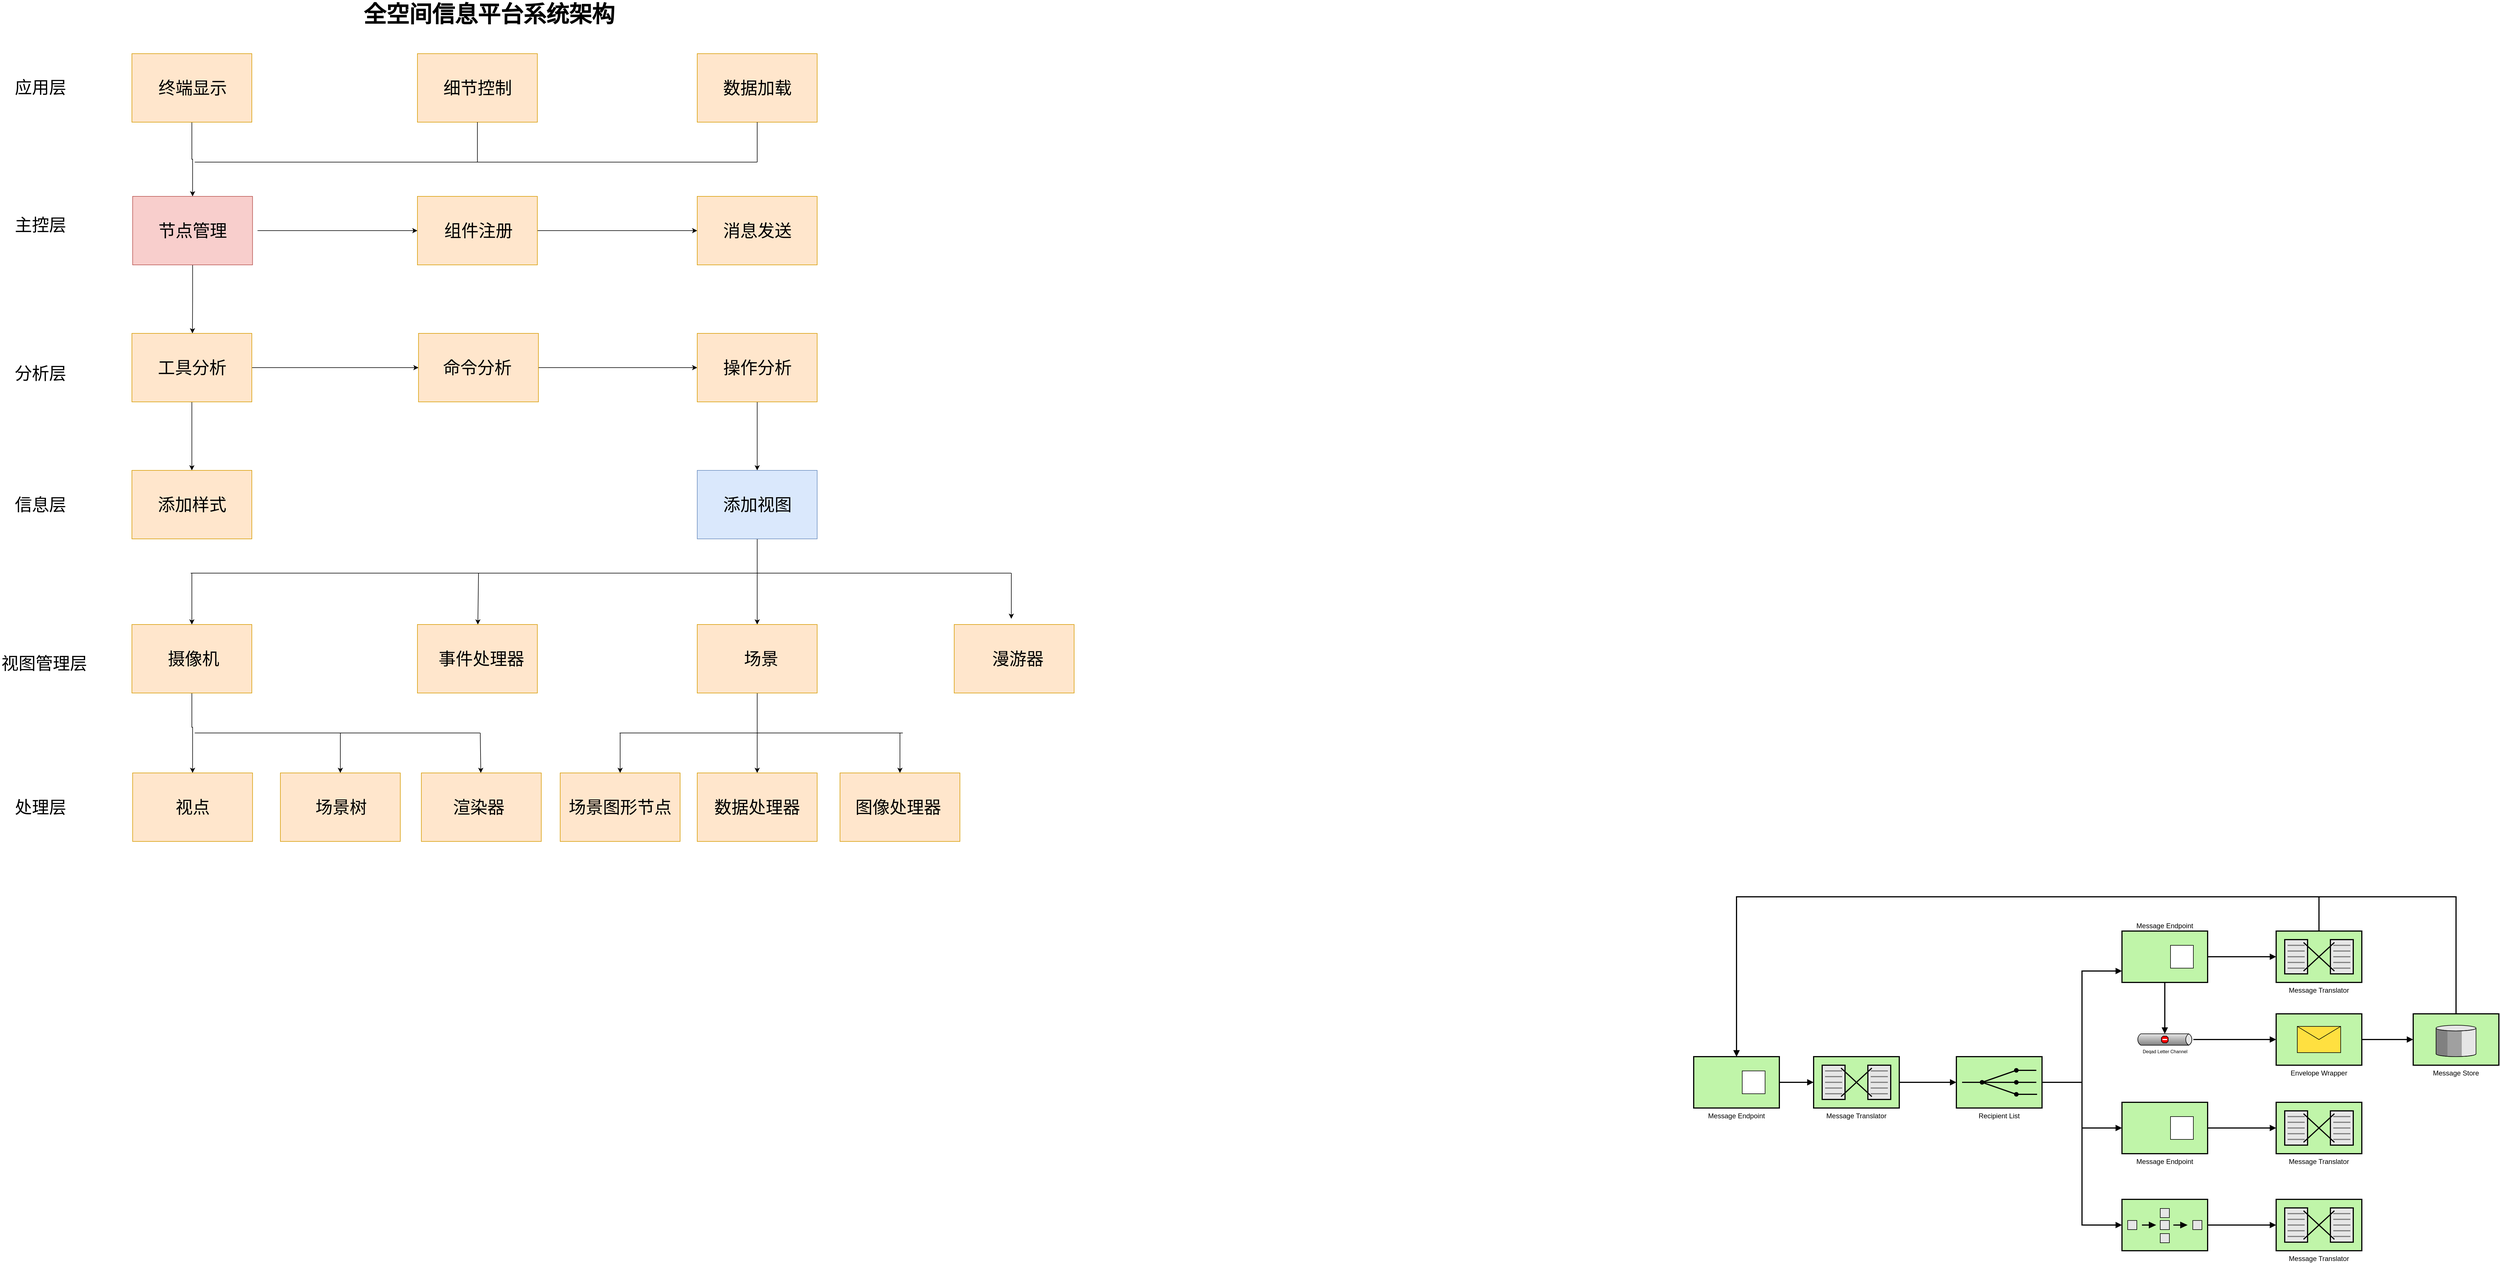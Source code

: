 <mxfile version="14.4.2" type="github">
  <diagram name="Page-1" id="74b105a0-9070-1c63-61bc-23e55f88626e">
    <mxGraphModel dx="2937" dy="1614" grid="0" gridSize="10" guides="1" tooltips="1" connect="1" arrows="1" fold="1" page="1" pageScale="1.5" pageWidth="4681" pageHeight="3300" background="none" math="0" shadow="0">
      <root>
        <mxCell id="0" style=";html=1;" />
        <mxCell id="1" style=";html=1;" parent="0" />
        <mxCell id="10b056a9c633e61c-30" value="&lt;font style=&quot;vertical-align: inherit&quot;&gt;&lt;font style=&quot;vertical-align: inherit ; font-size: 40px&quot;&gt;全空间信息平台系统架构&lt;/font&gt;&lt;/font&gt;" style="text;strokeColor=none;fillColor=none;html=1;fontSize=24;fontStyle=1;verticalAlign=middle;align=center;" parent="1" vertex="1">
          <mxGeometry x="405" y="163" width="1590" height="40" as="geometry" />
        </mxCell>
        <mxCell id="8wHAxObJRUIpus0bgVMO-2" value="&lt;font style=&quot;vertical-align: inherit; font-size: 30px;&quot;&gt;&lt;font style=&quot;vertical-align: inherit; font-size: 30px;&quot;&gt;应用层&lt;/font&gt;&lt;/font&gt;" style="text;html=1;strokeColor=none;fillColor=none;align=center;verticalAlign=middle;whiteSpace=wrap;rounded=0;fontSize=30;" vertex="1" parent="1">
          <mxGeometry x="360" y="282" width="110" height="60" as="geometry" />
        </mxCell>
        <mxCell id="8wHAxObJRUIpus0bgVMO-4" style="edgeStyle=orthogonalEdgeStyle;rounded=0;html=1;endArrow=block;endFill=1;jettySize=auto;orthogonalLoop=1;strokeWidth=2;startArrow=none;startFill=0;" edge="1" parent="1" source="8wHAxObJRUIpus0bgVMO-5" target="8wHAxObJRUIpus0bgVMO-9">
          <mxGeometry relative="1" as="geometry" />
        </mxCell>
        <mxCell id="8wHAxObJRUIpus0bgVMO-5" value="Message Translator" style="strokeWidth=2;dashed=0;align=center;fontSize=12;shape=mxgraph.eip.message_translator;fillColor=#c0f5a9;verticalLabelPosition=bottom;verticalAlign=top;" vertex="1" parent="1">
          <mxGeometry x="3520" y="2010" width="150" height="90" as="geometry" />
        </mxCell>
        <mxCell id="8wHAxObJRUIpus0bgVMO-6" style="edgeStyle=orthogonalEdgeStyle;rounded=0;html=1;endArrow=block;endFill=1;jettySize=auto;orthogonalLoop=1;strokeWidth=2;startArrow=none;startFill=0;" edge="1" parent="1" source="8wHAxObJRUIpus0bgVMO-9" target="8wHAxObJRUIpus0bgVMO-16">
          <mxGeometry relative="1" as="geometry">
            <Array as="points">
              <mxPoint x="3990" y="2055" />
              <mxPoint x="3990" y="1860" />
            </Array>
          </mxGeometry>
        </mxCell>
        <mxCell id="8wHAxObJRUIpus0bgVMO-7" style="edgeStyle=orthogonalEdgeStyle;rounded=0;html=1;endArrow=block;endFill=1;jettySize=auto;orthogonalLoop=1;strokeWidth=2;startArrow=none;startFill=0;" edge="1" parent="1" source="8wHAxObJRUIpus0bgVMO-9" target="8wHAxObJRUIpus0bgVMO-19">
          <mxGeometry relative="1" as="geometry" />
        </mxCell>
        <mxCell id="8wHAxObJRUIpus0bgVMO-8" style="edgeStyle=orthogonalEdgeStyle;rounded=0;html=1;endArrow=block;endFill=1;jettySize=auto;orthogonalLoop=1;strokeWidth=2;startArrow=none;startFill=0;" edge="1" parent="1" source="8wHAxObJRUIpus0bgVMO-9" target="8wHAxObJRUIpus0bgVMO-28">
          <mxGeometry relative="1" as="geometry">
            <Array as="points">
              <mxPoint x="3990" y="2055" />
              <mxPoint x="3990" y="2305" />
            </Array>
          </mxGeometry>
        </mxCell>
        <mxCell id="8wHAxObJRUIpus0bgVMO-9" value="Recipient List" style="strokeWidth=2;dashed=0;align=center;fontSize=12;fillColor=#c0f5a9;verticalLabelPosition=bottom;verticalAlign=top;shape=mxgraph.eip.recipient_list;" vertex="1" parent="1">
          <mxGeometry x="3770" y="2010" width="150" height="90" as="geometry" />
        </mxCell>
        <mxCell id="8wHAxObJRUIpus0bgVMO-10" style="edgeStyle=orthogonalEdgeStyle;rounded=0;html=1;endArrow=block;endFill=1;jettySize=auto;orthogonalLoop=1;strokeWidth=2;startArrow=none;startFill=0;" edge="1" parent="1" source="8wHAxObJRUIpus0bgVMO-11" target="8wHAxObJRUIpus0bgVMO-5">
          <mxGeometry relative="1" as="geometry" />
        </mxCell>
        <mxCell id="8wHAxObJRUIpus0bgVMO-11" value="Message Endpoint" style="strokeWidth=2;dashed=0;align=center;fontSize=12;shape=rect;verticalLabelPosition=bottom;verticalAlign=top;fillColor=#c0f5a9" vertex="1" parent="1">
          <mxGeometry x="3310" y="2010" width="150" height="90" as="geometry" />
        </mxCell>
        <mxCell id="8wHAxObJRUIpus0bgVMO-12" value="" style="strokeWidth=1;dashed=0;align=center;fontSize=8;shape=rect;fillColor=#ffffff;strokeColor=#000000;" vertex="1" parent="8wHAxObJRUIpus0bgVMO-11">
          <mxGeometry x="85" y="25" width="40" height="40" as="geometry" />
        </mxCell>
        <mxCell id="8wHAxObJRUIpus0bgVMO-13" style="edgeStyle=orthogonalEdgeStyle;rounded=0;html=1;endArrow=block;endFill=1;jettySize=auto;orthogonalLoop=1;strokeWidth=2;startArrow=none;startFill=0;" edge="1" parent="1" source="8wHAxObJRUIpus0bgVMO-16" target="8wHAxObJRUIpus0bgVMO-21">
          <mxGeometry relative="1" as="geometry" />
        </mxCell>
        <mxCell id="8wHAxObJRUIpus0bgVMO-14" style="edgeStyle=orthogonalEdgeStyle;rounded=0;html=1;endArrow=block;endFill=1;jettySize=auto;orthogonalLoop=1;strokeWidth=2;startArrow=none;startFill=0;" edge="1" parent="1" source="8wHAxObJRUIpus0bgVMO-16" target="8wHAxObJRUIpus0bgVMO-24">
          <mxGeometry relative="1" as="geometry" />
        </mxCell>
        <mxCell id="8wHAxObJRUIpus0bgVMO-15" style="edgeStyle=orthogonalEdgeStyle;rounded=0;html=1;endArrow=block;endFill=1;jettySize=auto;orthogonalLoop=1;strokeWidth=2;startArrow=none;startFill=0;" edge="1" parent="1" source="8wHAxObJRUIpus0bgVMO-21" target="8wHAxObJRUIpus0bgVMO-11">
          <mxGeometry relative="1" as="geometry">
            <Array as="points">
              <mxPoint x="4405" y="1730" />
              <mxPoint x="3385" y="1730" />
            </Array>
          </mxGeometry>
        </mxCell>
        <mxCell id="8wHAxObJRUIpus0bgVMO-16" value="Message Endpoint" style="strokeWidth=2;dashed=0;align=center;fontSize=12;shape=rect;verticalLabelPosition=top;verticalAlign=bottom;fillColor=#c0f5a9;labelPosition=center;" vertex="1" parent="1">
          <mxGeometry x="4060" y="1790" width="150" height="90" as="geometry" />
        </mxCell>
        <mxCell id="8wHAxObJRUIpus0bgVMO-17" value="" style="strokeWidth=1;dashed=0;align=center;fontSize=8;shape=rect;fillColor=#ffffff;strokeColor=#000000;" vertex="1" parent="8wHAxObJRUIpus0bgVMO-16">
          <mxGeometry x="85" y="25" width="40" height="40" as="geometry" />
        </mxCell>
        <mxCell id="8wHAxObJRUIpus0bgVMO-18" style="edgeStyle=orthogonalEdgeStyle;rounded=0;html=1;endArrow=block;endFill=1;jettySize=auto;orthogonalLoop=1;strokeWidth=2;startArrow=none;startFill=0;" edge="1" parent="1" source="8wHAxObJRUIpus0bgVMO-19" target="8wHAxObJRUIpus0bgVMO-22">
          <mxGeometry relative="1" as="geometry" />
        </mxCell>
        <mxCell id="8wHAxObJRUIpus0bgVMO-19" value="Message Endpoint" style="strokeWidth=2;dashed=0;align=center;fontSize=12;shape=rect;verticalLabelPosition=bottom;verticalAlign=top;fillColor=#c0f5a9" vertex="1" parent="1">
          <mxGeometry x="4060" y="2090" width="150" height="90" as="geometry" />
        </mxCell>
        <mxCell id="8wHAxObJRUIpus0bgVMO-20" value="" style="strokeWidth=1;dashed=0;align=center;fontSize=8;shape=rect" vertex="1" parent="8wHAxObJRUIpus0bgVMO-19">
          <mxGeometry x="85" y="25" width="40" height="40" as="geometry" />
        </mxCell>
        <mxCell id="8wHAxObJRUIpus0bgVMO-21" value="Message Translator" style="strokeWidth=2;dashed=0;align=center;fontSize=12;shape=mxgraph.eip.message_translator;fillColor=#c0f5a9;verticalLabelPosition=bottom;verticalAlign=top;" vertex="1" parent="1">
          <mxGeometry x="4330" y="1790" width="150" height="90" as="geometry" />
        </mxCell>
        <mxCell id="8wHAxObJRUIpus0bgVMO-22" value="Message Translator" style="strokeWidth=2;dashed=0;align=center;fontSize=12;shape=mxgraph.eip.message_translator;fillColor=#c0f5a9;verticalLabelPosition=bottom;verticalAlign=top;" vertex="1" parent="1">
          <mxGeometry x="4330" y="2090" width="150" height="90" as="geometry" />
        </mxCell>
        <mxCell id="8wHAxObJRUIpus0bgVMO-23" style="edgeStyle=orthogonalEdgeStyle;rounded=0;html=1;endArrow=block;endFill=1;jettySize=auto;orthogonalLoop=1;strokeWidth=2;startArrow=none;startFill=0;" edge="1" parent="1" source="8wHAxObJRUIpus0bgVMO-24" target="8wHAxObJRUIpus0bgVMO-26">
          <mxGeometry relative="1" as="geometry" />
        </mxCell>
        <mxCell id="8wHAxObJRUIpus0bgVMO-24" value="Deqad Letter Channel" style="strokeWidth=1;dashed=0;align=center;html=1;fontSize=8;shape=mxgraph.eip.deadLetterChannel;verticalLabelPosition=bottom;labelBackgroundColor=#ffffff;verticalAlign=top;" vertex="1" parent="1">
          <mxGeometry x="4085" y="1970" width="100" height="20" as="geometry" />
        </mxCell>
        <mxCell id="8wHAxObJRUIpus0bgVMO-25" style="edgeStyle=orthogonalEdgeStyle;rounded=0;html=1;endArrow=block;endFill=1;jettySize=auto;orthogonalLoop=1;strokeWidth=2;startArrow=none;startFill=0;" edge="1" parent="1" source="8wHAxObJRUIpus0bgVMO-26" target="8wHAxObJRUIpus0bgVMO-30">
          <mxGeometry relative="1" as="geometry" />
        </mxCell>
        <mxCell id="8wHAxObJRUIpus0bgVMO-26" value="Envelope Wrapper" style="strokeWidth=2;dashed=0;align=center;fontSize=12;fillColor=#c0f5a9;verticalLabelPosition=bottom;verticalAlign=top;shape=mxgraph.eip.envelope_wrapper;horizontal=1;" vertex="1" parent="1">
          <mxGeometry x="4330" y="1935" width="150" height="90" as="geometry" />
        </mxCell>
        <mxCell id="8wHAxObJRUIpus0bgVMO-27" style="edgeStyle=orthogonalEdgeStyle;rounded=0;html=1;endArrow=block;endFill=1;jettySize=auto;orthogonalLoop=1;strokeWidth=2;startArrow=none;startFill=0;" edge="1" parent="1" source="8wHAxObJRUIpus0bgVMO-28" target="8wHAxObJRUIpus0bgVMO-31">
          <mxGeometry relative="1" as="geometry" />
        </mxCell>
        <mxCell id="8wHAxObJRUIpus0bgVMO-28" value="" style="strokeWidth=2;dashed=0;align=center;fontSize=12;fillColor=#c0f5a9;verticalLabelPosition=bottom;verticalAlign=top;shape=mxgraph.eip.composed_message_processor;" vertex="1" parent="1">
          <mxGeometry x="4060" y="2260" width="150" height="90" as="geometry" />
        </mxCell>
        <mxCell id="8wHAxObJRUIpus0bgVMO-29" style="edgeStyle=orthogonalEdgeStyle;rounded=0;html=1;endArrow=block;endFill=1;jettySize=auto;orthogonalLoop=1;fontSize=12;strokeWidth=2;startArrow=none;startFill=0;" edge="1" parent="1" source="8wHAxObJRUIpus0bgVMO-30" target="8wHAxObJRUIpus0bgVMO-11">
          <mxGeometry relative="1" as="geometry">
            <Array as="points">
              <mxPoint x="4645" y="1730" />
              <mxPoint x="3385" y="1730" />
            </Array>
          </mxGeometry>
        </mxCell>
        <mxCell id="8wHAxObJRUIpus0bgVMO-30" value="Message Store" style="strokeWidth=2;dashed=0;align=center;fontSize=12;verticalLabelPosition=bottom;verticalAlign=top;shape=mxgraph.eip.message_store;fillColor=#c0f5a9" vertex="1" parent="1">
          <mxGeometry x="4570" y="1935" width="150" height="90" as="geometry" />
        </mxCell>
        <mxCell id="8wHAxObJRUIpus0bgVMO-31" value="Message Translator" style="strokeWidth=2;dashed=0;align=center;fontSize=12;shape=mxgraph.eip.message_translator;fillColor=#c0f5a9;verticalLabelPosition=bottom;verticalAlign=top;" vertex="1" parent="1">
          <mxGeometry x="4330" y="2260" width="150" height="90" as="geometry" />
        </mxCell>
        <mxCell id="8wHAxObJRUIpus0bgVMO-85" style="edgeStyle=orthogonalEdgeStyle;rounded=0;orthogonalLoop=1;jettySize=auto;html=1;entryX=0.5;entryY=0;entryDx=0;entryDy=0;fontSize=30;" edge="1" parent="1" source="8wHAxObJRUIpus0bgVMO-32" target="8wHAxObJRUIpus0bgVMO-42">
          <mxGeometry relative="1" as="geometry" />
        </mxCell>
        <mxCell id="8wHAxObJRUIpus0bgVMO-32" value="" style="rounded=0;whiteSpace=wrap;html=1;fontSize=30;fillColor=#ffe6cc;strokeColor=#d79b00;" vertex="1" parent="1">
          <mxGeometry x="575" y="253" width="210" height="120" as="geometry" />
        </mxCell>
        <mxCell id="8wHAxObJRUIpus0bgVMO-35" value="" style="rounded=0;whiteSpace=wrap;html=1;fontSize=30;fillColor=#ffe6cc;strokeColor=#d79b00;" vertex="1" parent="1">
          <mxGeometry x="1565" y="253" width="210" height="120" as="geometry" />
        </mxCell>
        <mxCell id="8wHAxObJRUIpus0bgVMO-36" value="" style="rounded=0;whiteSpace=wrap;html=1;fontSize=30;fillColor=#ffe6cc;strokeColor=#d79b00;" vertex="1" parent="1">
          <mxGeometry x="1075" y="253" width="210" height="120" as="geometry" />
        </mxCell>
        <mxCell id="8wHAxObJRUIpus0bgVMO-37" value="终端显示" style="text;html=1;strokeColor=none;fillColor=none;align=center;verticalAlign=middle;whiteSpace=wrap;rounded=0;fontSize=30;" vertex="1" parent="1">
          <mxGeometry x="615" y="303" width="132.5" height="20" as="geometry" />
        </mxCell>
        <mxCell id="8wHAxObJRUIpus0bgVMO-38" value="细节控制" style="text;html=1;strokeColor=none;fillColor=none;align=center;verticalAlign=middle;whiteSpace=wrap;rounded=0;fontSize=30;" vertex="1" parent="1">
          <mxGeometry x="1118.75" y="303" width="122.5" height="20" as="geometry" />
        </mxCell>
        <mxCell id="8wHAxObJRUIpus0bgVMO-39" value="数据加载" style="text;html=1;align=center;verticalAlign=middle;whiteSpace=wrap;rounded=0;fontSize=30;" vertex="1" parent="1">
          <mxGeometry x="1608.75" y="303" width="122.5" height="20" as="geometry" />
        </mxCell>
        <mxCell id="8wHAxObJRUIpus0bgVMO-40" value="&lt;font style=&quot;vertical-align: inherit ; font-size: 30px&quot;&gt;&lt;font style=&quot;vertical-align: inherit ; font-size: 30px&quot;&gt;主控层&lt;/font&gt;&lt;/font&gt;" style="text;html=1;strokeColor=none;fillColor=none;align=center;verticalAlign=middle;whiteSpace=wrap;rounded=0;fontSize=30;" vertex="1" parent="1">
          <mxGeometry x="360" y="523" width="110" height="60" as="geometry" />
        </mxCell>
        <mxCell id="8wHAxObJRUIpus0bgVMO-56" style="edgeStyle=orthogonalEdgeStyle;rounded=0;orthogonalLoop=1;jettySize=auto;html=1;fontSize=30;" edge="1" parent="1" source="8wHAxObJRUIpus0bgVMO-42">
          <mxGeometry relative="1" as="geometry">
            <mxPoint x="681" y="743" as="targetPoint" />
          </mxGeometry>
        </mxCell>
        <mxCell id="8wHAxObJRUIpus0bgVMO-42" value="" style="rounded=0;whiteSpace=wrap;html=1;fontSize=30;fillColor=#f8cecc;strokeColor=#b85450;" vertex="1" parent="1">
          <mxGeometry x="576.25" y="503" width="210" height="120" as="geometry" />
        </mxCell>
        <mxCell id="8wHAxObJRUIpus0bgVMO-43" value="节点管理" style="text;html=1;strokeColor=none;fillColor=none;align=center;verticalAlign=middle;whiteSpace=wrap;rounded=0;fontSize=30;" vertex="1" parent="1">
          <mxGeometry x="615" y="553" width="132.5" height="20" as="geometry" />
        </mxCell>
        <mxCell id="8wHAxObJRUIpus0bgVMO-47" value="" style="endArrow=none;html=1;fontSize=30;" edge="1" parent="1">
          <mxGeometry width="50" height="50" relative="1" as="geometry">
            <mxPoint x="685" y="443" as="sourcePoint" />
            <mxPoint x="1670" y="443" as="targetPoint" />
          </mxGeometry>
        </mxCell>
        <mxCell id="8wHAxObJRUIpus0bgVMO-49" value="" style="endArrow=classic;html=1;fontSize=30;entryX=0;entryY=0.5;entryDx=0;entryDy=0;" edge="1" parent="1" target="8wHAxObJRUIpus0bgVMO-50">
          <mxGeometry width="50" height="50" relative="1" as="geometry">
            <mxPoint x="795" y="563" as="sourcePoint" />
            <mxPoint x="1045" y="563" as="targetPoint" />
          </mxGeometry>
        </mxCell>
        <mxCell id="8wHAxObJRUIpus0bgVMO-53" style="edgeStyle=orthogonalEdgeStyle;rounded=0;orthogonalLoop=1;jettySize=auto;html=1;fontSize=30;" edge="1" parent="1" source="8wHAxObJRUIpus0bgVMO-50">
          <mxGeometry relative="1" as="geometry">
            <mxPoint x="1565" y="563" as="targetPoint" />
          </mxGeometry>
        </mxCell>
        <mxCell id="8wHAxObJRUIpus0bgVMO-50" value="" style="rounded=0;whiteSpace=wrap;html=1;fontSize=30;fillColor=#ffe6cc;strokeColor=#d79b00;" vertex="1" parent="1">
          <mxGeometry x="1075" y="503" width="210" height="120" as="geometry" />
        </mxCell>
        <mxCell id="8wHAxObJRUIpus0bgVMO-52" value="组件注册" style="text;html=1;strokeColor=none;fillColor=none;align=center;verticalAlign=middle;whiteSpace=wrap;rounded=0;fontSize=30;" vertex="1" parent="1">
          <mxGeometry x="1118.75" y="553" width="126.25" height="20" as="geometry" />
        </mxCell>
        <mxCell id="8wHAxObJRUIpus0bgVMO-54" value="" style="rounded=0;whiteSpace=wrap;html=1;fontSize=30;fillColor=#ffe6cc;strokeColor=#d79b00;" vertex="1" parent="1">
          <mxGeometry x="1565" y="503" width="210" height="120" as="geometry" />
        </mxCell>
        <mxCell id="8wHAxObJRUIpus0bgVMO-55" value="消息发送" style="text;html=1;align=center;verticalAlign=middle;whiteSpace=wrap;rounded=0;fontSize=30;" vertex="1" parent="1">
          <mxGeometry x="1608.75" y="553" width="122.5" height="20" as="geometry" />
        </mxCell>
        <mxCell id="8wHAxObJRUIpus0bgVMO-69" style="edgeStyle=orthogonalEdgeStyle;rounded=0;orthogonalLoop=1;jettySize=auto;html=1;fontSize=30;" edge="1" parent="1" source="8wHAxObJRUIpus0bgVMO-57" target="8wHAxObJRUIpus0bgVMO-67">
          <mxGeometry relative="1" as="geometry" />
        </mxCell>
        <mxCell id="8wHAxObJRUIpus0bgVMO-78" style="edgeStyle=orthogonalEdgeStyle;rounded=0;orthogonalLoop=1;jettySize=auto;html=1;fontSize=30;" edge="1" parent="1" source="8wHAxObJRUIpus0bgVMO-57">
          <mxGeometry relative="1" as="geometry">
            <mxPoint x="680" y="983" as="targetPoint" />
          </mxGeometry>
        </mxCell>
        <mxCell id="8wHAxObJRUIpus0bgVMO-57" value="" style="rounded=0;whiteSpace=wrap;html=1;fontSize=30;fillColor=#ffe6cc;strokeColor=#d79b00;" vertex="1" parent="1">
          <mxGeometry x="575" y="743" width="210" height="120" as="geometry" />
        </mxCell>
        <mxCell id="8wHAxObJRUIpus0bgVMO-58" value="工具分析" style="text;html=1;strokeColor=none;fillColor=none;align=center;verticalAlign=middle;whiteSpace=wrap;rounded=0;fontSize=30;" vertex="1" parent="1">
          <mxGeometry x="613.75" y="793" width="132.5" height="20" as="geometry" />
        </mxCell>
        <mxCell id="8wHAxObJRUIpus0bgVMO-66" value="&lt;font style=&quot;vertical-align: inherit ; font-size: 30px&quot;&gt;&lt;font style=&quot;vertical-align: inherit ; font-size: 30px&quot;&gt;分析层&lt;/font&gt;&lt;/font&gt;" style="text;html=1;strokeColor=none;fillColor=none;align=center;verticalAlign=middle;whiteSpace=wrap;rounded=0;fontSize=30;" vertex="1" parent="1">
          <mxGeometry x="360" y="783" width="110" height="60" as="geometry" />
        </mxCell>
        <mxCell id="8wHAxObJRUIpus0bgVMO-71" style="edgeStyle=orthogonalEdgeStyle;rounded=0;orthogonalLoop=1;jettySize=auto;html=1;entryX=0;entryY=0.5;entryDx=0;entryDy=0;fontSize=30;" edge="1" parent="1" source="8wHAxObJRUIpus0bgVMO-67" target="8wHAxObJRUIpus0bgVMO-68">
          <mxGeometry relative="1" as="geometry" />
        </mxCell>
        <mxCell id="8wHAxObJRUIpus0bgVMO-67" value="" style="rounded=0;whiteSpace=wrap;html=1;fontSize=30;fillColor=#ffe6cc;strokeColor=#d79b00;" vertex="1" parent="1">
          <mxGeometry x="1076.88" y="743" width="210" height="120" as="geometry" />
        </mxCell>
        <mxCell id="8wHAxObJRUIpus0bgVMO-82" style="edgeStyle=orthogonalEdgeStyle;rounded=0;orthogonalLoop=1;jettySize=auto;html=1;entryX=0.5;entryY=0;entryDx=0;entryDy=0;fontSize=30;" edge="1" parent="1" source="8wHAxObJRUIpus0bgVMO-68" target="8wHAxObJRUIpus0bgVMO-79">
          <mxGeometry relative="1" as="geometry" />
        </mxCell>
        <mxCell id="8wHAxObJRUIpus0bgVMO-68" value="" style="rounded=0;whiteSpace=wrap;html=1;fontSize=30;fillColor=#ffe6cc;strokeColor=#d79b00;" vertex="1" parent="1">
          <mxGeometry x="1565" y="743" width="210" height="120" as="geometry" />
        </mxCell>
        <mxCell id="8wHAxObJRUIpus0bgVMO-70" value="命令分析" style="text;html=1;strokeColor=none;fillColor=none;align=center;verticalAlign=middle;whiteSpace=wrap;rounded=0;fontSize=30;" vertex="1" parent="1">
          <mxGeometry x="1116.88" y="793" width="126.25" height="20" as="geometry" />
        </mxCell>
        <mxCell id="8wHAxObJRUIpus0bgVMO-72" value="操作分析" style="text;html=1;align=center;verticalAlign=middle;whiteSpace=wrap;rounded=0;fontSize=30;" vertex="1" parent="1">
          <mxGeometry x="1608.75" y="793" width="122.5" height="20" as="geometry" />
        </mxCell>
        <mxCell id="8wHAxObJRUIpus0bgVMO-74" value="&lt;font style=&quot;vertical-align: inherit ; font-size: 30px&quot;&gt;&lt;font style=&quot;vertical-align: inherit ; font-size: 30px&quot;&gt;信息层&lt;/font&gt;&lt;/font&gt;" style="text;html=1;strokeColor=none;fillColor=none;align=center;verticalAlign=middle;whiteSpace=wrap;rounded=0;fontSize=30;" vertex="1" parent="1">
          <mxGeometry x="360" y="1013" width="110" height="60" as="geometry" />
        </mxCell>
        <mxCell id="8wHAxObJRUIpus0bgVMO-75" value="" style="rounded=0;whiteSpace=wrap;html=1;fontSize=30;fillColor=#ffe6cc;strokeColor=#d79b00;" vertex="1" parent="1">
          <mxGeometry x="575" y="983" width="210" height="120" as="geometry" />
        </mxCell>
        <mxCell id="8wHAxObJRUIpus0bgVMO-76" value="添加样式" style="text;html=1;strokeColor=none;fillColor=none;align=center;verticalAlign=middle;whiteSpace=wrap;rounded=0;fontSize=30;" vertex="1" parent="1">
          <mxGeometry x="613.75" y="1033" width="132.5" height="20" as="geometry" />
        </mxCell>
        <mxCell id="8wHAxObJRUIpus0bgVMO-86" style="edgeStyle=orthogonalEdgeStyle;rounded=0;orthogonalLoop=1;jettySize=auto;html=1;fontSize=30;entryX=0.5;entryY=0;entryDx=0;entryDy=0;" edge="1" parent="1" source="8wHAxObJRUIpus0bgVMO-79" target="8wHAxObJRUIpus0bgVMO-90">
          <mxGeometry relative="1" as="geometry">
            <mxPoint x="1670" y="1213" as="targetPoint" />
          </mxGeometry>
        </mxCell>
        <mxCell id="8wHAxObJRUIpus0bgVMO-79" value="" style="rounded=0;whiteSpace=wrap;html=1;fontSize=30;fillColor=#dae8fc;strokeColor=#6c8ebf;" vertex="1" parent="1">
          <mxGeometry x="1565" y="983" width="210" height="120" as="geometry" />
        </mxCell>
        <mxCell id="8wHAxObJRUIpus0bgVMO-81" value="添加视图" style="text;html=1;align=center;verticalAlign=middle;whiteSpace=wrap;rounded=0;fontSize=30;" vertex="1" parent="1">
          <mxGeometry x="1608.75" y="1033" width="122.5" height="20" as="geometry" />
        </mxCell>
        <mxCell id="8wHAxObJRUIpus0bgVMO-83" value="" style="endArrow=none;html=1;fontSize=30;entryX=0.5;entryY=1;entryDx=0;entryDy=0;" edge="1" parent="1" target="8wHAxObJRUIpus0bgVMO-36">
          <mxGeometry width="50" height="50" relative="1" as="geometry">
            <mxPoint x="1180" y="443" as="sourcePoint" />
            <mxPoint x="1395" y="693" as="targetPoint" />
          </mxGeometry>
        </mxCell>
        <mxCell id="8wHAxObJRUIpus0bgVMO-84" value="" style="endArrow=none;html=1;fontSize=30;entryX=0.5;entryY=1;entryDx=0;entryDy=0;" edge="1" parent="1" target="8wHAxObJRUIpus0bgVMO-35">
          <mxGeometry width="50" height="50" relative="1" as="geometry">
            <mxPoint x="1670" y="443" as="sourcePoint" />
            <mxPoint x="1190" y="383" as="targetPoint" />
          </mxGeometry>
        </mxCell>
        <mxCell id="8wHAxObJRUIpus0bgVMO-87" value="&lt;font style=&quot;vertical-align: inherit ; font-size: 30px&quot;&gt;&lt;font style=&quot;vertical-align: inherit ; font-size: 30px&quot;&gt;视图管理层&lt;/font&gt;&lt;/font&gt;" style="text;html=1;strokeColor=none;fillColor=none;align=center;verticalAlign=middle;whiteSpace=wrap;rounded=0;fontSize=30;" vertex="1" parent="1">
          <mxGeometry x="344" y="1291" width="155" height="60" as="geometry" />
        </mxCell>
        <mxCell id="8wHAxObJRUIpus0bgVMO-103" style="edgeStyle=orthogonalEdgeStyle;rounded=0;orthogonalLoop=1;jettySize=auto;html=1;entryX=0.5;entryY=0;entryDx=0;entryDy=0;fontSize=30;" edge="1" parent="1" source="8wHAxObJRUIpus0bgVMO-88" target="8wHAxObJRUIpus0bgVMO-102">
          <mxGeometry relative="1" as="geometry">
            <Array as="points">
              <mxPoint x="680" y="1433" />
            </Array>
          </mxGeometry>
        </mxCell>
        <mxCell id="8wHAxObJRUIpus0bgVMO-88" value="" style="rounded=0;whiteSpace=wrap;html=1;fontSize=30;fillColor=#ffe6cc;strokeColor=#d79b00;" vertex="1" parent="1">
          <mxGeometry x="575" y="1253" width="210" height="120" as="geometry" />
        </mxCell>
        <mxCell id="8wHAxObJRUIpus0bgVMO-89" value="" style="rounded=0;whiteSpace=wrap;html=1;fontSize=30;fillColor=#ffe6cc;strokeColor=#d79b00;" vertex="1" parent="1">
          <mxGeometry x="1075" y="1253" width="210" height="120" as="geometry" />
        </mxCell>
        <mxCell id="8wHAxObJRUIpus0bgVMO-113" style="edgeStyle=orthogonalEdgeStyle;rounded=0;orthogonalLoop=1;jettySize=auto;html=1;fontSize=30;entryX=0.5;entryY=0;entryDx=0;entryDy=0;" edge="1" parent="1" source="8wHAxObJRUIpus0bgVMO-90" target="8wHAxObJRUIpus0bgVMO-114">
          <mxGeometry relative="1" as="geometry">
            <mxPoint x="1670" y="1523" as="targetPoint" />
          </mxGeometry>
        </mxCell>
        <mxCell id="8wHAxObJRUIpus0bgVMO-90" value="" style="rounded=0;whiteSpace=wrap;html=1;fontSize=30;fillColor=#ffe6cc;strokeColor=#d79b00;" vertex="1" parent="1">
          <mxGeometry x="1565" y="1253" width="210" height="120" as="geometry" />
        </mxCell>
        <mxCell id="8wHAxObJRUIpus0bgVMO-91" value="" style="rounded=0;whiteSpace=wrap;html=1;fontSize=30;fillColor=#ffe6cc;strokeColor=#d79b00;" vertex="1" parent="1">
          <mxGeometry x="2015" y="1253" width="210" height="120" as="geometry" />
        </mxCell>
        <mxCell id="8wHAxObJRUIpus0bgVMO-93" value="事件处理器" style="text;html=1;strokeColor=none;fillColor=none;align=center;verticalAlign=middle;whiteSpace=wrap;rounded=0;fontSize=30;" vertex="1" parent="1">
          <mxGeometry x="1108.75" y="1303" width="156.25" height="20" as="geometry" />
        </mxCell>
        <mxCell id="8wHAxObJRUIpus0bgVMO-94" value="场景" style="text;html=1;strokeColor=none;fillColor=none;align=center;verticalAlign=middle;whiteSpace=wrap;rounded=0;fontSize=30;" vertex="1" parent="1">
          <mxGeometry x="1598.75" y="1303" width="156.25" height="20" as="geometry" />
        </mxCell>
        <mxCell id="8wHAxObJRUIpus0bgVMO-95" value="漫游器" style="text;html=1;align=center;verticalAlign=middle;whiteSpace=wrap;rounded=0;fontSize=30;" vertex="1" parent="1">
          <mxGeometry x="2065" y="1303" width="122.5" height="20" as="geometry" />
        </mxCell>
        <mxCell id="8wHAxObJRUIpus0bgVMO-96" value="" style="endArrow=none;html=1;fontSize=30;" edge="1" parent="1">
          <mxGeometry width="50" height="50" relative="1" as="geometry">
            <mxPoint x="678" y="1163" as="sourcePoint" />
            <mxPoint x="2115" y="1163" as="targetPoint" />
          </mxGeometry>
        </mxCell>
        <mxCell id="8wHAxObJRUIpus0bgVMO-97" value="" style="endArrow=classic;html=1;fontSize=30;entryX=0.5;entryY=0;entryDx=0;entryDy=0;" edge="1" parent="1" target="8wHAxObJRUIpus0bgVMO-88">
          <mxGeometry width="50" height="50" relative="1" as="geometry">
            <mxPoint x="680" y="1163" as="sourcePoint" />
            <mxPoint x="965" y="1093" as="targetPoint" />
          </mxGeometry>
        </mxCell>
        <mxCell id="8wHAxObJRUIpus0bgVMO-99" value="" style="endArrow=classic;html=1;fontSize=30;" edge="1" parent="1" target="8wHAxObJRUIpus0bgVMO-89">
          <mxGeometry width="50" height="50" relative="1" as="geometry">
            <mxPoint x="1182" y="1163" as="sourcePoint" />
            <mxPoint x="1395" y="923" as="targetPoint" />
          </mxGeometry>
        </mxCell>
        <mxCell id="8wHAxObJRUIpus0bgVMO-100" value="" style="endArrow=classic;html=1;fontSize=30;" edge="1" parent="1">
          <mxGeometry width="50" height="50" relative="1" as="geometry">
            <mxPoint x="2115" y="1163" as="sourcePoint" />
            <mxPoint x="2115" y="1243" as="targetPoint" />
          </mxGeometry>
        </mxCell>
        <mxCell id="8wHAxObJRUIpus0bgVMO-101" value="&lt;font style=&quot;vertical-align: inherit ; font-size: 30px&quot;&gt;&lt;font style=&quot;vertical-align: inherit ; font-size: 30px&quot;&gt;处理层&lt;/font&gt;&lt;/font&gt;" style="text;html=1;strokeColor=none;fillColor=none;align=center;verticalAlign=middle;whiteSpace=wrap;rounded=0;fontSize=30;" vertex="1" parent="1">
          <mxGeometry x="360" y="1543" width="110" height="60" as="geometry" />
        </mxCell>
        <mxCell id="8wHAxObJRUIpus0bgVMO-102" value="" style="rounded=0;whiteSpace=wrap;html=1;fontSize=30;fillColor=#ffe6cc;strokeColor=#d79b00;" vertex="1" parent="1">
          <mxGeometry x="576.25" y="1513" width="210" height="120" as="geometry" />
        </mxCell>
        <mxCell id="8wHAxObJRUIpus0bgVMO-104" value="" style="rounded=0;whiteSpace=wrap;html=1;fontSize=30;fillColor=#ffe6cc;strokeColor=#d79b00;" vertex="1" parent="1">
          <mxGeometry x="835" y="1513" width="210" height="120" as="geometry" />
        </mxCell>
        <mxCell id="8wHAxObJRUIpus0bgVMO-105" value="" style="rounded=0;whiteSpace=wrap;html=1;fontSize=30;fillColor=#ffe6cc;strokeColor=#d79b00;" vertex="1" parent="1">
          <mxGeometry x="1081.88" y="1513" width="210" height="120" as="geometry" />
        </mxCell>
        <mxCell id="8wHAxObJRUIpus0bgVMO-106" value="" style="endArrow=none;html=1;fontSize=30;" edge="1" parent="1">
          <mxGeometry width="50" height="50" relative="1" as="geometry">
            <mxPoint x="685" y="1443" as="sourcePoint" />
            <mxPoint x="1185" y="1443" as="targetPoint" />
          </mxGeometry>
        </mxCell>
        <mxCell id="8wHAxObJRUIpus0bgVMO-107" value="" style="endArrow=classic;html=1;fontSize=30;entryX=0.5;entryY=0;entryDx=0;entryDy=0;" edge="1" parent="1" target="8wHAxObJRUIpus0bgVMO-104">
          <mxGeometry width="50" height="50" relative="1" as="geometry">
            <mxPoint x="940" y="1443" as="sourcePoint" />
            <mxPoint x="1225" y="1113" as="targetPoint" />
          </mxGeometry>
        </mxCell>
        <mxCell id="8wHAxObJRUIpus0bgVMO-108" value="" style="endArrow=classic;html=1;fontSize=30;" edge="1" parent="1" target="8wHAxObJRUIpus0bgVMO-105">
          <mxGeometry width="50" height="50" relative="1" as="geometry">
            <mxPoint x="1185" y="1443" as="sourcePoint" />
            <mxPoint x="1225" y="1113" as="targetPoint" />
          </mxGeometry>
        </mxCell>
        <mxCell id="8wHAxObJRUIpus0bgVMO-109" value="视点" style="text;html=1;strokeColor=none;fillColor=none;align=center;verticalAlign=middle;whiteSpace=wrap;rounded=0;fontSize=30;" vertex="1" parent="1">
          <mxGeometry x="615" y="1563" width="132.5" height="20" as="geometry" />
        </mxCell>
        <mxCell id="8wHAxObJRUIpus0bgVMO-110" value="场景树" style="text;html=1;strokeColor=none;fillColor=none;align=center;verticalAlign=middle;whiteSpace=wrap;rounded=0;fontSize=30;" vertex="1" parent="1">
          <mxGeometry x="875" y="1563" width="132.5" height="20" as="geometry" />
        </mxCell>
        <mxCell id="8wHAxObJRUIpus0bgVMO-112" value="渲染器" style="text;html=1;strokeColor=none;fillColor=none;align=center;verticalAlign=middle;whiteSpace=wrap;rounded=0;fontSize=30;" vertex="1" parent="1">
          <mxGeometry x="1115.63" y="1563" width="132.5" height="20" as="geometry" />
        </mxCell>
        <mxCell id="8wHAxObJRUIpus0bgVMO-114" value="" style="rounded=0;whiteSpace=wrap;html=1;fontSize=30;fillColor=#ffe6cc;strokeColor=#d79b00;" vertex="1" parent="1">
          <mxGeometry x="1565" y="1513" width="210" height="120" as="geometry" />
        </mxCell>
        <mxCell id="8wHAxObJRUIpus0bgVMO-115" value="" style="endArrow=none;html=1;fontSize=30;" edge="1" parent="1">
          <mxGeometry width="50" height="50" relative="1" as="geometry">
            <mxPoint x="1429" y="1443" as="sourcePoint" />
            <mxPoint x="1925" y="1443" as="targetPoint" />
          </mxGeometry>
        </mxCell>
        <mxCell id="8wHAxObJRUIpus0bgVMO-116" value="" style="rounded=0;whiteSpace=wrap;html=1;fontSize=30;fillColor=#ffe6cc;strokeColor=#d79b00;" vertex="1" parent="1">
          <mxGeometry x="1325" y="1513" width="210" height="120" as="geometry" />
        </mxCell>
        <mxCell id="8wHAxObJRUIpus0bgVMO-117" value="" style="rounded=0;whiteSpace=wrap;html=1;fontSize=30;fillColor=#ffe6cc;strokeColor=#d79b00;" vertex="1" parent="1">
          <mxGeometry x="1815" y="1513" width="210" height="120" as="geometry" />
        </mxCell>
        <mxCell id="8wHAxObJRUIpus0bgVMO-118" value="" style="endArrow=classic;html=1;fontSize=30;entryX=0.5;entryY=0;entryDx=0;entryDy=0;" edge="1" parent="1" target="8wHAxObJRUIpus0bgVMO-116">
          <mxGeometry width="50" height="50" relative="1" as="geometry">
            <mxPoint x="1430" y="1443" as="sourcePoint" />
            <mxPoint x="1225" y="1113" as="targetPoint" />
          </mxGeometry>
        </mxCell>
        <mxCell id="8wHAxObJRUIpus0bgVMO-119" value="" style="endArrow=classic;html=1;fontSize=30;entryX=0.5;entryY=0;entryDx=0;entryDy=0;" edge="1" parent="1" target="8wHAxObJRUIpus0bgVMO-117">
          <mxGeometry width="50" height="50" relative="1" as="geometry">
            <mxPoint x="1920" y="1443" as="sourcePoint" />
            <mxPoint x="1225" y="1113" as="targetPoint" />
          </mxGeometry>
        </mxCell>
        <mxCell id="8wHAxObJRUIpus0bgVMO-120" value="图像处理器" style="text;html=1;strokeColor=none;fillColor=none;align=center;verticalAlign=middle;whiteSpace=wrap;rounded=0;fontSize=30;" vertex="1" parent="1">
          <mxGeometry x="1838.75" y="1563" width="156.25" height="20" as="geometry" />
        </mxCell>
        <mxCell id="8wHAxObJRUIpus0bgVMO-121" value="数据处理器" style="text;html=1;strokeColor=none;fillColor=none;align=center;verticalAlign=middle;whiteSpace=wrap;rounded=0;fontSize=30;" vertex="1" parent="1">
          <mxGeometry x="1591.88" y="1563" width="156.25" height="20" as="geometry" />
        </mxCell>
        <mxCell id="8wHAxObJRUIpus0bgVMO-122" value="场景图形节点" style="text;html=1;strokeColor=none;fillColor=none;align=center;verticalAlign=middle;whiteSpace=wrap;rounded=0;fontSize=30;" vertex="1" parent="1">
          <mxGeometry x="1335" y="1563" width="190" height="20" as="geometry" />
        </mxCell>
        <mxCell id="8wHAxObJRUIpus0bgVMO-123" value="摄像机" style="text;html=1;strokeColor=none;fillColor=none;align=center;verticalAlign=middle;whiteSpace=wrap;rounded=0;fontSize=30;" vertex="1" parent="1">
          <mxGeometry x="605" y="1303" width="156.25" height="20" as="geometry" />
        </mxCell>
      </root>
    </mxGraphModel>
  </diagram>
</mxfile>
